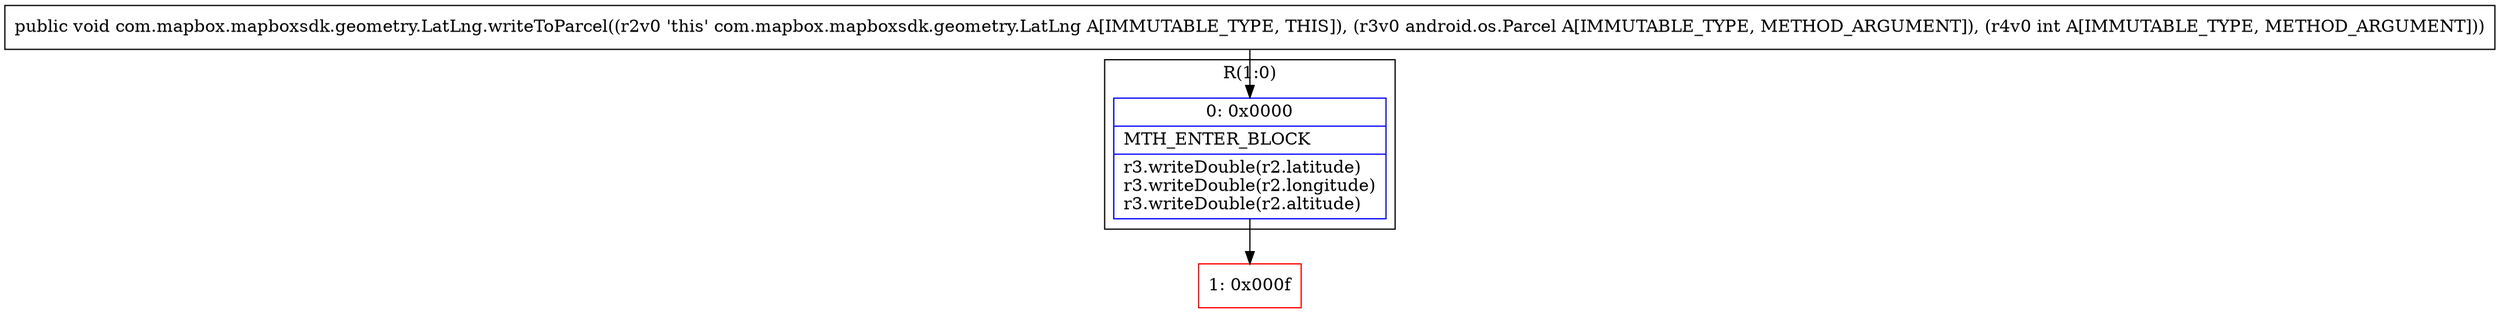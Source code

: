 digraph "CFG forcom.mapbox.mapboxsdk.geometry.LatLng.writeToParcel(Landroid\/os\/Parcel;I)V" {
subgraph cluster_Region_2037510253 {
label = "R(1:0)";
node [shape=record,color=blue];
Node_0 [shape=record,label="{0\:\ 0x0000|MTH_ENTER_BLOCK\l|r3.writeDouble(r2.latitude)\lr3.writeDouble(r2.longitude)\lr3.writeDouble(r2.altitude)\l}"];
}
Node_1 [shape=record,color=red,label="{1\:\ 0x000f}"];
MethodNode[shape=record,label="{public void com.mapbox.mapboxsdk.geometry.LatLng.writeToParcel((r2v0 'this' com.mapbox.mapboxsdk.geometry.LatLng A[IMMUTABLE_TYPE, THIS]), (r3v0 android.os.Parcel A[IMMUTABLE_TYPE, METHOD_ARGUMENT]), (r4v0 int A[IMMUTABLE_TYPE, METHOD_ARGUMENT])) }"];
MethodNode -> Node_0;
Node_0 -> Node_1;
}

